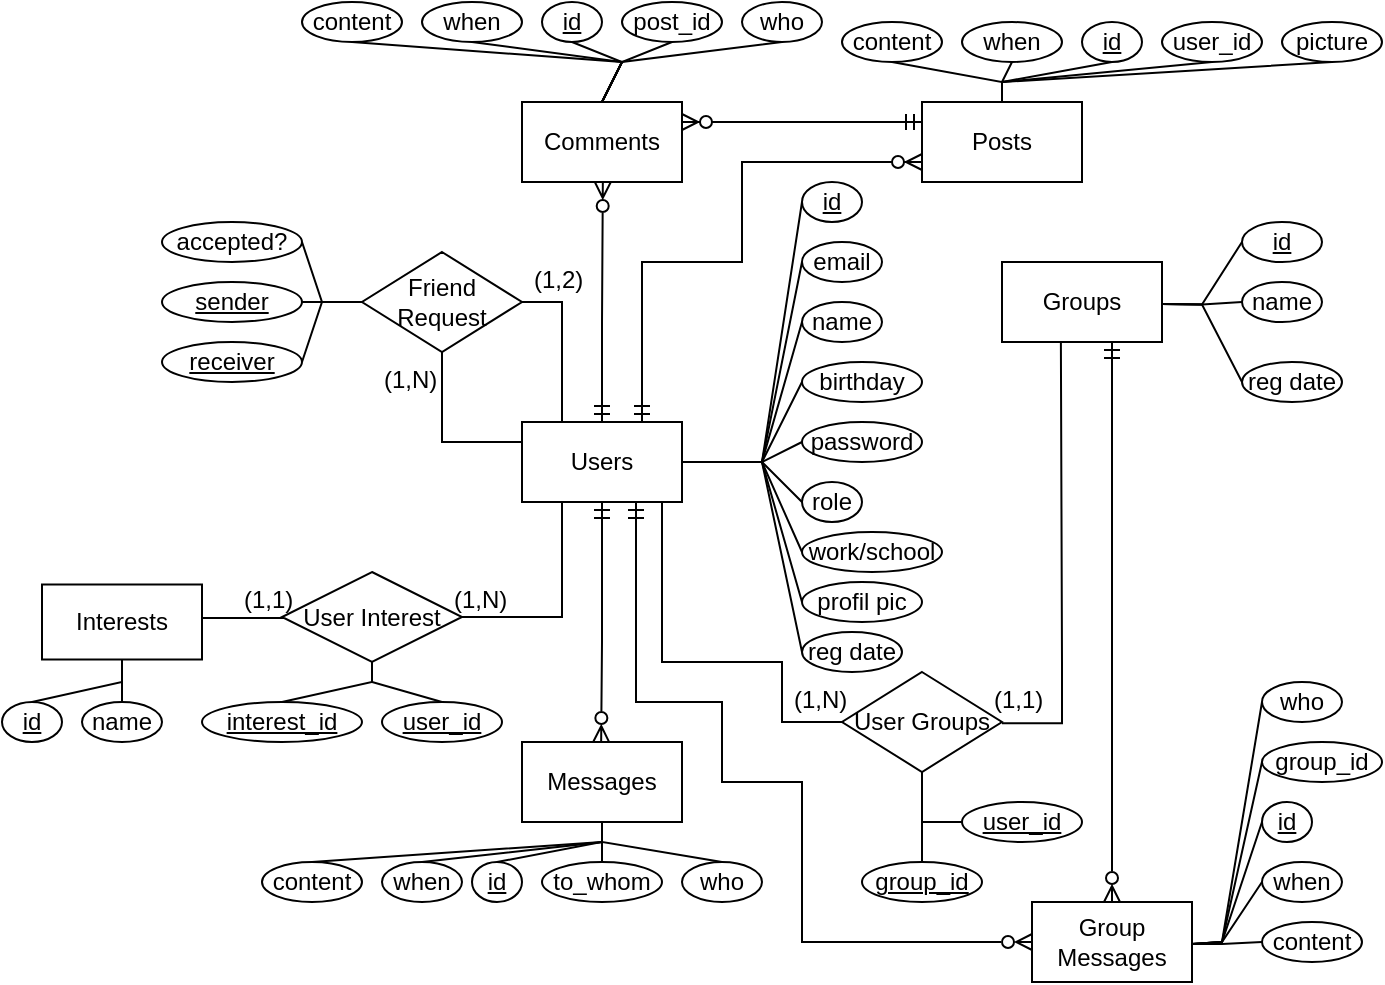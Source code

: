 <mxfile version="26.0.16">
  <diagram name="1 oldal" id="ozqdmFruul4j5zL6X9_F">
    <mxGraphModel dx="1395" dy="703" grid="1" gridSize="10" guides="1" tooltips="1" connect="1" arrows="1" fold="1" page="1" pageScale="1" pageWidth="827" pageHeight="1169" math="0" shadow="0">
      <root>
        <mxCell id="0" />
        <mxCell id="1" parent="0" />
        <mxCell id="5CBGArM91QVwlpxLiniN-25" value="" style="endArrow=ERzeroToMany;startArrow=ERmandOne;html=1;rounded=0;exitX=0;exitY=0.5;exitDx=0;exitDy=0;entryX=1;entryY=0.5;entryDx=0;entryDy=0;" parent="1" edge="1">
          <mxGeometry width="50" height="50" relative="1" as="geometry">
            <mxPoint x="480" y="90" as="sourcePoint" />
            <mxPoint x="360" y="90" as="targetPoint" />
            <Array as="points" />
          </mxGeometry>
        </mxCell>
        <mxCell id="t_jVDYr7bIxkMFcBrNz5-1" value="Users" style="whiteSpace=wrap;html=1;align=center;" vertex="1" parent="1">
          <mxGeometry x="280" y="240" width="80" height="40" as="geometry" />
        </mxCell>
        <mxCell id="t_jVDYr7bIxkMFcBrNz5-3" value="id" style="ellipse;whiteSpace=wrap;html=1;align=center;fontStyle=4;" vertex="1" parent="1">
          <mxGeometry x="420" y="120" width="30" height="20" as="geometry" />
        </mxCell>
        <mxCell id="t_jVDYr7bIxkMFcBrNz5-4" value="email" style="ellipse;whiteSpace=wrap;html=1;align=center;" vertex="1" parent="1">
          <mxGeometry x="420" y="150" width="40" height="20" as="geometry" />
        </mxCell>
        <mxCell id="t_jVDYr7bIxkMFcBrNz5-5" value="name" style="ellipse;whiteSpace=wrap;html=1;align=center;" vertex="1" parent="1">
          <mxGeometry x="420" y="180" width="40" height="20" as="geometry" />
        </mxCell>
        <mxCell id="t_jVDYr7bIxkMFcBrNz5-6" value="birthday" style="ellipse;whiteSpace=wrap;html=1;align=center;" vertex="1" parent="1">
          <mxGeometry x="420" y="210" width="60" height="20" as="geometry" />
        </mxCell>
        <mxCell id="t_jVDYr7bIxkMFcBrNz5-7" value="password" style="ellipse;whiteSpace=wrap;html=1;align=center;" vertex="1" parent="1">
          <mxGeometry x="420" y="240" width="60" height="20" as="geometry" />
        </mxCell>
        <mxCell id="t_jVDYr7bIxkMFcBrNz5-8" value="work/school" style="ellipse;whiteSpace=wrap;html=1;align=center;" vertex="1" parent="1">
          <mxGeometry x="420" y="295" width="70" height="20" as="geometry" />
        </mxCell>
        <mxCell id="t_jVDYr7bIxkMFcBrNz5-9" value="profil pic" style="ellipse;whiteSpace=wrap;html=1;align=center;" vertex="1" parent="1">
          <mxGeometry x="420" y="320" width="60" height="20" as="geometry" />
        </mxCell>
        <mxCell id="t_jVDYr7bIxkMFcBrNz5-10" value="reg date" style="ellipse;whiteSpace=wrap;html=1;align=center;" vertex="1" parent="1">
          <mxGeometry x="420" y="345" width="50" height="20" as="geometry" />
        </mxCell>
        <mxCell id="t_jVDYr7bIxkMFcBrNz5-11" value="" style="endArrow=none;html=1;rounded=0;entryX=0;entryY=0.5;entryDx=0;entryDy=0;exitX=1;exitY=0.5;exitDx=0;exitDy=0;" edge="1" parent="1" source="t_jVDYr7bIxkMFcBrNz5-1" target="t_jVDYr7bIxkMFcBrNz5-3">
          <mxGeometry relative="1" as="geometry">
            <mxPoint x="180" y="339.66" as="sourcePoint" />
            <mxPoint x="340" y="339.66" as="targetPoint" />
            <Array as="points">
              <mxPoint x="400" y="260" />
            </Array>
          </mxGeometry>
        </mxCell>
        <mxCell id="t_jVDYr7bIxkMFcBrNz5-12" value="" style="endArrow=none;html=1;rounded=0;entryX=0;entryY=0.5;entryDx=0;entryDy=0;exitX=1;exitY=0.5;exitDx=0;exitDy=0;" edge="1" parent="1" source="t_jVDYr7bIxkMFcBrNz5-1" target="t_jVDYr7bIxkMFcBrNz5-4">
          <mxGeometry relative="1" as="geometry">
            <mxPoint x="370" y="270" as="sourcePoint" />
            <mxPoint x="450" y="170" as="targetPoint" />
            <Array as="points">
              <mxPoint x="400" y="260" />
            </Array>
          </mxGeometry>
        </mxCell>
        <mxCell id="t_jVDYr7bIxkMFcBrNz5-13" value="" style="endArrow=none;html=1;rounded=0;entryX=0;entryY=0.5;entryDx=0;entryDy=0;exitX=1;exitY=0.5;exitDx=0;exitDy=0;" edge="1" parent="1" source="t_jVDYr7bIxkMFcBrNz5-1" target="t_jVDYr7bIxkMFcBrNz5-5">
          <mxGeometry relative="1" as="geometry">
            <mxPoint x="380" y="280" as="sourcePoint" />
            <mxPoint x="460" y="180" as="targetPoint" />
            <Array as="points">
              <mxPoint x="400" y="260" />
            </Array>
          </mxGeometry>
        </mxCell>
        <mxCell id="t_jVDYr7bIxkMFcBrNz5-14" value="" style="endArrow=none;html=1;rounded=0;entryX=0;entryY=0.5;entryDx=0;entryDy=0;" edge="1" parent="1" target="t_jVDYr7bIxkMFcBrNz5-6">
          <mxGeometry relative="1" as="geometry">
            <mxPoint x="360" y="260" as="sourcePoint" />
            <mxPoint x="470" y="190" as="targetPoint" />
            <Array as="points">
              <mxPoint x="400" y="260" />
            </Array>
          </mxGeometry>
        </mxCell>
        <mxCell id="t_jVDYr7bIxkMFcBrNz5-15" value="" style="endArrow=none;html=1;rounded=0;entryX=0;entryY=0.5;entryDx=0;entryDy=0;" edge="1" parent="1" target="t_jVDYr7bIxkMFcBrNz5-7">
          <mxGeometry relative="1" as="geometry">
            <mxPoint x="360" y="260" as="sourcePoint" />
            <mxPoint x="480" y="200" as="targetPoint" />
            <Array as="points">
              <mxPoint x="400" y="260" />
            </Array>
          </mxGeometry>
        </mxCell>
        <mxCell id="t_jVDYr7bIxkMFcBrNz5-16" value="" style="endArrow=none;html=1;rounded=0;entryX=0;entryY=0.5;entryDx=0;entryDy=0;exitX=1;exitY=0.5;exitDx=0;exitDy=0;" edge="1" parent="1" source="t_jVDYr7bIxkMFcBrNz5-1" target="t_jVDYr7bIxkMFcBrNz5-8">
          <mxGeometry relative="1" as="geometry">
            <mxPoint x="410" y="310" as="sourcePoint" />
            <mxPoint x="490" y="210" as="targetPoint" />
            <Array as="points">
              <mxPoint x="400" y="260" />
            </Array>
          </mxGeometry>
        </mxCell>
        <mxCell id="t_jVDYr7bIxkMFcBrNz5-17" value="" style="endArrow=none;html=1;rounded=0;entryX=0;entryY=0.5;entryDx=0;entryDy=0;exitX=1;exitY=0.5;exitDx=0;exitDy=0;" edge="1" parent="1" source="t_jVDYr7bIxkMFcBrNz5-1" target="t_jVDYr7bIxkMFcBrNz5-9">
          <mxGeometry relative="1" as="geometry">
            <mxPoint x="420" y="320" as="sourcePoint" />
            <mxPoint x="500" y="220" as="targetPoint" />
            <Array as="points">
              <mxPoint x="400" y="260" />
            </Array>
          </mxGeometry>
        </mxCell>
        <mxCell id="t_jVDYr7bIxkMFcBrNz5-18" value="" style="endArrow=none;html=1;rounded=0;entryX=0;entryY=0.5;entryDx=0;entryDy=0;" edge="1" parent="1" target="t_jVDYr7bIxkMFcBrNz5-10">
          <mxGeometry relative="1" as="geometry">
            <mxPoint x="360" y="260" as="sourcePoint" />
            <mxPoint x="510" y="230" as="targetPoint" />
            <Array as="points">
              <mxPoint x="400" y="260" />
            </Array>
          </mxGeometry>
        </mxCell>
        <mxCell id="t_jVDYr7bIxkMFcBrNz5-19" value="Friend Request" style="shape=rhombus;perimeter=rhombusPerimeter;whiteSpace=wrap;html=1;align=center;" vertex="1" parent="1">
          <mxGeometry x="200" y="155" width="80" height="50" as="geometry" />
        </mxCell>
        <mxCell id="t_jVDYr7bIxkMFcBrNz5-20" style="edgeStyle=orthogonalEdgeStyle;rounded=0;orthogonalLoop=1;jettySize=auto;html=1;entryX=1;entryY=0.5;entryDx=0;entryDy=0;endArrow=none;endFill=0;startArrow=none;startFill=0;exitX=0.25;exitY=0;exitDx=0;exitDy=0;" edge="1" parent="1" source="t_jVDYr7bIxkMFcBrNz5-1" target="t_jVDYr7bIxkMFcBrNz5-19">
          <mxGeometry relative="1" as="geometry">
            <Array as="points">
              <mxPoint x="300" y="180" />
            </Array>
            <mxPoint x="227.97" y="395" as="sourcePoint" />
            <mxPoint x="140.97" y="190" as="targetPoint" />
          </mxGeometry>
        </mxCell>
        <mxCell id="t_jVDYr7bIxkMFcBrNz5-21" value="accepted?" style="ellipse;whiteSpace=wrap;html=1;align=center;" vertex="1" parent="1">
          <mxGeometry x="100" y="140" width="70" height="20" as="geometry" />
        </mxCell>
        <mxCell id="t_jVDYr7bIxkMFcBrNz5-22" value="" style="endArrow=none;html=1;rounded=0;exitX=0;exitY=0.5;exitDx=0;exitDy=0;entryX=1;entryY=0.5;entryDx=0;entryDy=0;" edge="1" parent="1" source="t_jVDYr7bIxkMFcBrNz5-19" target="t_jVDYr7bIxkMFcBrNz5-21">
          <mxGeometry relative="1" as="geometry">
            <mxPoint x="240" y="150" as="sourcePoint" />
            <mxPoint x="300" y="50" as="targetPoint" />
            <Array as="points">
              <mxPoint x="180" y="180" />
            </Array>
          </mxGeometry>
        </mxCell>
        <mxCell id="t_jVDYr7bIxkMFcBrNz5-23" value="sender" style="ellipse;whiteSpace=wrap;html=1;align=center;fontStyle=4;" vertex="1" parent="1">
          <mxGeometry x="100" y="170" width="70" height="20" as="geometry" />
        </mxCell>
        <mxCell id="t_jVDYr7bIxkMFcBrNz5-24" value="" style="endArrow=none;html=1;rounded=0;exitX=0;exitY=0.5;exitDx=0;exitDy=0;entryX=1;entryY=0.5;entryDx=0;entryDy=0;" edge="1" parent="1" target="t_jVDYr7bIxkMFcBrNz5-23" source="t_jVDYr7bIxkMFcBrNz5-19">
          <mxGeometry relative="1" as="geometry">
            <mxPoint x="200" y="210" as="sourcePoint" />
            <mxPoint x="300" y="80" as="targetPoint" />
            <Array as="points" />
          </mxGeometry>
        </mxCell>
        <mxCell id="t_jVDYr7bIxkMFcBrNz5-25" value="receiver" style="ellipse;whiteSpace=wrap;html=1;align=center;fontStyle=4;" vertex="1" parent="1">
          <mxGeometry x="100" y="200" width="70" height="20" as="geometry" />
        </mxCell>
        <mxCell id="t_jVDYr7bIxkMFcBrNz5-26" value="" style="endArrow=none;html=1;rounded=0;exitX=0;exitY=0.5;exitDx=0;exitDy=0;entryX=1;entryY=0.5;entryDx=0;entryDy=0;" edge="1" parent="1" target="t_jVDYr7bIxkMFcBrNz5-25" source="t_jVDYr7bIxkMFcBrNz5-19">
          <mxGeometry relative="1" as="geometry">
            <mxPoint x="200" y="240" as="sourcePoint" />
            <mxPoint x="300" y="110" as="targetPoint" />
            <Array as="points">
              <mxPoint x="190" y="180" />
              <mxPoint x="180" y="180" />
            </Array>
          </mxGeometry>
        </mxCell>
        <mxCell id="t_jVDYr7bIxkMFcBrNz5-28" style="edgeStyle=orthogonalEdgeStyle;rounded=0;orthogonalLoop=1;jettySize=auto;html=1;endArrow=none;endFill=0;startArrow=none;startFill=0;exitX=0.5;exitY=1;exitDx=0;exitDy=0;" edge="1" parent="1" source="t_jVDYr7bIxkMFcBrNz5-19">
          <mxGeometry relative="1" as="geometry">
            <Array as="points">
              <mxPoint x="240" y="250" />
              <mxPoint x="280" y="250" />
            </Array>
            <mxPoint x="200" y="240" as="sourcePoint" />
            <mxPoint x="280" y="250" as="targetPoint" />
          </mxGeometry>
        </mxCell>
        <mxCell id="t_jVDYr7bIxkMFcBrNz5-30" value="(1,2)" style="text;strokeColor=none;fillColor=none;spacingLeft=4;spacingRight=4;overflow=hidden;rotatable=0;points=[[0,0.5],[1,0.5]];portConstraint=eastwest;fontSize=12;whiteSpace=wrap;html=1;" vertex="1" parent="1">
          <mxGeometry x="280" y="155" width="40" height="30" as="geometry" />
        </mxCell>
        <mxCell id="t_jVDYr7bIxkMFcBrNz5-31" value="(1,N)" style="text;strokeColor=none;fillColor=none;spacingLeft=4;spacingRight=4;overflow=hidden;rotatable=0;points=[[0,0.5],[1,0.5]];portConstraint=eastwest;fontSize=12;whiteSpace=wrap;html=1;" vertex="1" parent="1">
          <mxGeometry x="205" y="205" width="70" height="30" as="geometry" />
        </mxCell>
        <mxCell id="t_jVDYr7bIxkMFcBrNz5-33" value="Messages" style="whiteSpace=wrap;html=1;align=center;" vertex="1" parent="1">
          <mxGeometry x="280" y="400" width="80" height="40" as="geometry" />
        </mxCell>
        <mxCell id="t_jVDYr7bIxkMFcBrNz5-34" value="who" style="ellipse;whiteSpace=wrap;html=1;align=center;" vertex="1" parent="1">
          <mxGeometry x="360" y="460" width="40" height="20" as="geometry" />
        </mxCell>
        <mxCell id="t_jVDYr7bIxkMFcBrNz5-38" value="id" style="ellipse;whiteSpace=wrap;html=1;align=center;fontStyle=4;" vertex="1" parent="1">
          <mxGeometry x="255" y="460" width="25" height="20" as="geometry" />
        </mxCell>
        <mxCell id="t_jVDYr7bIxkMFcBrNz5-40" value="when" style="ellipse;whiteSpace=wrap;html=1;align=center;" vertex="1" parent="1">
          <mxGeometry x="210" y="460" width="40" height="20" as="geometry" />
        </mxCell>
        <mxCell id="t_jVDYr7bIxkMFcBrNz5-41" value="" style="endArrow=none;html=1;rounded=0;entryX=0.5;entryY=0;entryDx=0;entryDy=0;exitX=0.5;exitY=1;exitDx=0;exitDy=0;" edge="1" parent="1" target="t_jVDYr7bIxkMFcBrNz5-40" source="t_jVDYr7bIxkMFcBrNz5-33">
          <mxGeometry relative="1" as="geometry">
            <mxPoint x="360" y="450" as="sourcePoint" />
            <mxPoint x="410" y="480" as="targetPoint" />
            <Array as="points">
              <mxPoint x="320" y="450" />
            </Array>
          </mxGeometry>
        </mxCell>
        <mxCell id="t_jVDYr7bIxkMFcBrNz5-42" value="content" style="ellipse;whiteSpace=wrap;html=1;align=center;" vertex="1" parent="1">
          <mxGeometry x="150" y="460" width="50" height="20" as="geometry" />
        </mxCell>
        <mxCell id="t_jVDYr7bIxkMFcBrNz5-45" style="edgeStyle=orthogonalEdgeStyle;rounded=0;orthogonalLoop=1;jettySize=auto;html=1;exitX=0.5;exitY=1;exitDx=0;exitDy=0;entryX=0.5;entryY=0;entryDx=0;entryDy=0;endArrow=ERzeroToMany;endFill=0;startArrow=ERmandOne;startFill=0;" edge="1" parent="1" source="t_jVDYr7bIxkMFcBrNz5-1">
          <mxGeometry relative="1" as="geometry">
            <mxPoint x="319.58" y="310" as="sourcePoint" />
            <mxPoint x="319.58" y="400" as="targetPoint" />
            <Array as="points">
              <mxPoint x="320" y="350" />
            </Array>
          </mxGeometry>
        </mxCell>
        <mxCell id="t_jVDYr7bIxkMFcBrNz5-46" value="Interests" style="whiteSpace=wrap;html=1;align=center;" vertex="1" parent="1">
          <mxGeometry x="40" y="321.25" width="80" height="37.5" as="geometry" />
        </mxCell>
        <mxCell id="t_jVDYr7bIxkMFcBrNz5-47" value="User Interest" style="shape=rhombus;perimeter=rhombusPerimeter;whiteSpace=wrap;html=1;align=center;" vertex="1" parent="1">
          <mxGeometry x="160" y="315" width="90" height="45" as="geometry" />
        </mxCell>
        <mxCell id="t_jVDYr7bIxkMFcBrNz5-48" style="edgeStyle=orthogonalEdgeStyle;rounded=0;orthogonalLoop=1;jettySize=auto;html=1;entryX=0.25;entryY=1;entryDx=0;entryDy=0;endArrow=none;endFill=0;startArrow=none;startFill=0;exitX=1;exitY=0.5;exitDx=0;exitDy=0;" edge="1" parent="1" source="t_jVDYr7bIxkMFcBrNz5-47" target="t_jVDYr7bIxkMFcBrNz5-1">
          <mxGeometry relative="1" as="geometry">
            <Array as="points">
              <mxPoint x="300" y="338" />
            </Array>
            <mxPoint x="280" y="375" as="sourcePoint" />
            <mxPoint x="260" y="315" as="targetPoint" />
          </mxGeometry>
        </mxCell>
        <mxCell id="t_jVDYr7bIxkMFcBrNz5-49" value="(1,N)" style="text;strokeColor=none;fillColor=none;spacingLeft=4;spacingRight=4;overflow=hidden;rotatable=0;points=[[0,0.5],[1,0.5]];portConstraint=eastwest;fontSize=12;whiteSpace=wrap;html=1;" vertex="1" parent="1">
          <mxGeometry x="240" y="315" width="70" height="30" as="geometry" />
        </mxCell>
        <mxCell id="t_jVDYr7bIxkMFcBrNz5-52" style="edgeStyle=orthogonalEdgeStyle;rounded=0;orthogonalLoop=1;jettySize=auto;html=1;endArrow=none;endFill=0;startArrow=none;startFill=0;" edge="1" parent="1" source="t_jVDYr7bIxkMFcBrNz5-46" target="t_jVDYr7bIxkMFcBrNz5-47">
          <mxGeometry relative="1" as="geometry">
            <Array as="points">
              <mxPoint x="130" y="338" />
              <mxPoint x="130" y="338" />
            </Array>
            <mxPoint x="170" y="242.5" as="sourcePoint" />
            <mxPoint x="210" y="287.5" as="targetPoint" />
          </mxGeometry>
        </mxCell>
        <mxCell id="t_jVDYr7bIxkMFcBrNz5-53" value="(1,1)" style="text;strokeColor=none;fillColor=none;spacingLeft=4;spacingRight=4;overflow=hidden;rotatable=0;points=[[0,0.5],[1,0.5]];portConstraint=eastwest;fontSize=12;whiteSpace=wrap;html=1;" vertex="1" parent="1">
          <mxGeometry x="135" y="315" width="70" height="30" as="geometry" />
        </mxCell>
        <mxCell id="t_jVDYr7bIxkMFcBrNz5-54" value="id" style="ellipse;whiteSpace=wrap;html=1;align=center;fontStyle=4;" vertex="1" parent="1">
          <mxGeometry x="20" y="380" width="30" height="20" as="geometry" />
        </mxCell>
        <mxCell id="t_jVDYr7bIxkMFcBrNz5-55" value="" style="endArrow=none;html=1;rounded=0;exitX=0.5;exitY=1;exitDx=0;exitDy=0;entryX=0.5;entryY=0;entryDx=0;entryDy=0;" edge="1" parent="1" source="t_jVDYr7bIxkMFcBrNz5-46" target="t_jVDYr7bIxkMFcBrNz5-54">
          <mxGeometry relative="1" as="geometry">
            <mxPoint x="150" y="390" as="sourcePoint" />
            <mxPoint x="120" y="420" as="targetPoint" />
            <Array as="points">
              <mxPoint x="80" y="370" />
            </Array>
          </mxGeometry>
        </mxCell>
        <mxCell id="t_jVDYr7bIxkMFcBrNz5-56" value="interest_id" style="ellipse;whiteSpace=wrap;html=1;align=center;fontStyle=4;" vertex="1" parent="1">
          <mxGeometry x="120" y="380" width="80" height="20" as="geometry" />
        </mxCell>
        <mxCell id="t_jVDYr7bIxkMFcBrNz5-57" value="" style="endArrow=none;html=1;rounded=0;exitX=0.5;exitY=1;exitDx=0;exitDy=0;entryX=0.5;entryY=0;entryDx=0;entryDy=0;" edge="1" parent="1" source="t_jVDYr7bIxkMFcBrNz5-47" target="t_jVDYr7bIxkMFcBrNz5-56">
          <mxGeometry relative="1" as="geometry">
            <mxPoint x="90" y="369" as="sourcePoint" />
            <mxPoint x="90" y="390" as="targetPoint" />
            <Array as="points">
              <mxPoint x="205" y="370" />
            </Array>
          </mxGeometry>
        </mxCell>
        <mxCell id="t_jVDYr7bIxkMFcBrNz5-58" value="name" style="ellipse;whiteSpace=wrap;html=1;align=center;" vertex="1" parent="1">
          <mxGeometry x="60" y="380" width="40" height="20" as="geometry" />
        </mxCell>
        <mxCell id="t_jVDYr7bIxkMFcBrNz5-59" value="" style="endArrow=none;html=1;rounded=0;exitX=0.5;exitY=1;exitDx=0;exitDy=0;entryX=0.5;entryY=0;entryDx=0;entryDy=0;" edge="1" parent="1" target="t_jVDYr7bIxkMFcBrNz5-58">
          <mxGeometry relative="1" as="geometry">
            <mxPoint x="80" y="358.75" as="sourcePoint" />
            <mxPoint x="30" y="379.75" as="targetPoint" />
            <Array as="points">
              <mxPoint x="80" y="369.75" />
            </Array>
          </mxGeometry>
        </mxCell>
        <mxCell id="t_jVDYr7bIxkMFcBrNz5-60" value="user_id" style="ellipse;whiteSpace=wrap;html=1;align=center;fontStyle=4;" vertex="1" parent="1">
          <mxGeometry x="210" y="380" width="60" height="20" as="geometry" />
        </mxCell>
        <mxCell id="t_jVDYr7bIxkMFcBrNz5-61" value="" style="endArrow=none;html=1;rounded=0;exitX=0.5;exitY=1;exitDx=0;exitDy=0;entryX=0.5;entryY=0;entryDx=0;entryDy=0;" edge="1" parent="1" source="t_jVDYr7bIxkMFcBrNz5-47" target="t_jVDYr7bIxkMFcBrNz5-60">
          <mxGeometry relative="1" as="geometry">
            <mxPoint x="215" y="370" as="sourcePoint" />
            <mxPoint x="170" y="390" as="targetPoint" />
            <Array as="points">
              <mxPoint x="205" y="370" />
            </Array>
          </mxGeometry>
        </mxCell>
        <mxCell id="t_jVDYr7bIxkMFcBrNz5-36" value="to_whom" style="ellipse;whiteSpace=wrap;html=1;align=center;" vertex="1" parent="1">
          <mxGeometry x="290" y="460" width="60" height="20" as="geometry" />
        </mxCell>
        <mxCell id="t_jVDYr7bIxkMFcBrNz5-64" value="" style="endArrow=none;html=1;rounded=0;entryX=0.5;entryY=0;entryDx=0;entryDy=0;exitX=0.5;exitY=1;exitDx=0;exitDy=0;" edge="1" parent="1" target="t_jVDYr7bIxkMFcBrNz5-42">
          <mxGeometry relative="1" as="geometry">
            <mxPoint x="320" y="440" as="sourcePoint" />
            <mxPoint x="230" y="470" as="targetPoint" />
            <Array as="points">
              <mxPoint x="320" y="450" />
            </Array>
          </mxGeometry>
        </mxCell>
        <mxCell id="t_jVDYr7bIxkMFcBrNz5-65" value="" style="endArrow=none;html=1;rounded=0;entryX=0.5;entryY=0;entryDx=0;entryDy=0;exitX=0.5;exitY=1;exitDx=0;exitDy=0;" edge="1" parent="1" target="t_jVDYr7bIxkMFcBrNz5-38">
          <mxGeometry relative="1" as="geometry">
            <mxPoint x="320" y="440" as="sourcePoint" />
            <mxPoint x="230" y="470" as="targetPoint" />
            <Array as="points">
              <mxPoint x="320" y="450" />
            </Array>
          </mxGeometry>
        </mxCell>
        <mxCell id="t_jVDYr7bIxkMFcBrNz5-66" value="" style="endArrow=none;html=1;rounded=0;entryX=0.5;entryY=0;entryDx=0;entryDy=0;exitX=0.5;exitY=1;exitDx=0;exitDy=0;" edge="1" parent="1" target="t_jVDYr7bIxkMFcBrNz5-36">
          <mxGeometry relative="1" as="geometry">
            <mxPoint x="320" y="440" as="sourcePoint" />
            <mxPoint x="230" y="470" as="targetPoint" />
            <Array as="points">
              <mxPoint x="320" y="450" />
            </Array>
          </mxGeometry>
        </mxCell>
        <mxCell id="t_jVDYr7bIxkMFcBrNz5-67" value="" style="endArrow=none;html=1;rounded=0;entryX=0.5;entryY=0;entryDx=0;entryDy=0;exitX=0.5;exitY=1;exitDx=0;exitDy=0;" edge="1" parent="1" target="t_jVDYr7bIxkMFcBrNz5-34">
          <mxGeometry relative="1" as="geometry">
            <mxPoint x="320" y="440" as="sourcePoint" />
            <mxPoint x="230" y="470" as="targetPoint" />
            <Array as="points">
              <mxPoint x="320" y="450" />
            </Array>
          </mxGeometry>
        </mxCell>
        <mxCell id="t_jVDYr7bIxkMFcBrNz5-68" value="Comments" style="whiteSpace=wrap;html=1;align=center;" vertex="1" parent="1">
          <mxGeometry x="280" y="80" width="80" height="40" as="geometry" />
        </mxCell>
        <mxCell id="t_jVDYr7bIxkMFcBrNz5-69" style="edgeStyle=orthogonalEdgeStyle;rounded=0;orthogonalLoop=1;jettySize=auto;html=1;exitX=0.5;exitY=1;exitDx=0;exitDy=0;entryX=0.5;entryY=0;entryDx=0;entryDy=0;endArrow=ERzeroToMany;endFill=0;startArrow=ERmandOne;startFill=0;" edge="1" parent="1">
          <mxGeometry relative="1" as="geometry">
            <mxPoint x="320" y="240" as="sourcePoint" />
            <mxPoint x="320.42" y="120" as="targetPoint" />
            <Array as="points">
              <mxPoint x="320.42" y="190" />
            </Array>
          </mxGeometry>
        </mxCell>
        <mxCell id="t_jVDYr7bIxkMFcBrNz5-72" value="who" style="ellipse;whiteSpace=wrap;html=1;align=center;" vertex="1" parent="1">
          <mxGeometry x="390" y="30" width="40" height="20" as="geometry" />
        </mxCell>
        <mxCell id="t_jVDYr7bIxkMFcBrNz5-73" value="id" style="ellipse;whiteSpace=wrap;html=1;align=center;fontStyle=4;" vertex="1" parent="1">
          <mxGeometry x="290" y="30" width="30" height="20" as="geometry" />
        </mxCell>
        <mxCell id="t_jVDYr7bIxkMFcBrNz5-74" value="when" style="ellipse;whiteSpace=wrap;html=1;align=center;" vertex="1" parent="1">
          <mxGeometry x="230" y="30" width="50" height="20" as="geometry" />
        </mxCell>
        <mxCell id="t_jVDYr7bIxkMFcBrNz5-75" value="content" style="ellipse;whiteSpace=wrap;html=1;align=center;" vertex="1" parent="1">
          <mxGeometry x="170" y="30" width="50" height="20" as="geometry" />
        </mxCell>
        <mxCell id="t_jVDYr7bIxkMFcBrNz5-76" value="post_id" style="ellipse;whiteSpace=wrap;html=1;align=center;" vertex="1" parent="1">
          <mxGeometry x="330" y="30" width="50" height="20" as="geometry" />
        </mxCell>
        <mxCell id="t_jVDYr7bIxkMFcBrNz5-77" value="" style="endArrow=none;html=1;rounded=0;entryX=0.5;entryY=1;entryDx=0;entryDy=0;exitX=0.5;exitY=0;exitDx=0;exitDy=0;" edge="1" parent="1" source="t_jVDYr7bIxkMFcBrNz5-68" target="t_jVDYr7bIxkMFcBrNz5-74">
          <mxGeometry relative="1" as="geometry">
            <mxPoint x="330" y="50" as="sourcePoint" />
            <mxPoint x="240" y="80" as="targetPoint" />
            <Array as="points">
              <mxPoint x="330" y="60" />
            </Array>
          </mxGeometry>
        </mxCell>
        <mxCell id="t_jVDYr7bIxkMFcBrNz5-78" value="" style="endArrow=none;html=1;rounded=0;entryX=0.5;entryY=1;entryDx=0;entryDy=0;exitX=0.5;exitY=0;exitDx=0;exitDy=0;" edge="1" parent="1" source="t_jVDYr7bIxkMFcBrNz5-68" target="t_jVDYr7bIxkMFcBrNz5-75">
          <mxGeometry relative="1" as="geometry">
            <mxPoint x="330" y="50" as="sourcePoint" />
            <mxPoint x="170" y="80" as="targetPoint" />
            <Array as="points">
              <mxPoint x="330" y="60" />
            </Array>
          </mxGeometry>
        </mxCell>
        <mxCell id="t_jVDYr7bIxkMFcBrNz5-79" value="" style="endArrow=none;html=1;rounded=0;entryX=0.5;entryY=1;entryDx=0;entryDy=0;exitX=0.5;exitY=0;exitDx=0;exitDy=0;" edge="1" parent="1" source="t_jVDYr7bIxkMFcBrNz5-68" target="t_jVDYr7bIxkMFcBrNz5-73">
          <mxGeometry relative="1" as="geometry">
            <mxPoint x="330" y="50" as="sourcePoint" />
            <mxPoint x="310" y="80" as="targetPoint" />
            <Array as="points">
              <mxPoint x="330" y="60" />
            </Array>
          </mxGeometry>
        </mxCell>
        <mxCell id="t_jVDYr7bIxkMFcBrNz5-80" value="" style="endArrow=none;html=1;rounded=0;entryX=0.5;entryY=1;entryDx=0;entryDy=0;exitX=0.5;exitY=0;exitDx=0;exitDy=0;" edge="1" parent="1" source="t_jVDYr7bIxkMFcBrNz5-68" target="t_jVDYr7bIxkMFcBrNz5-76">
          <mxGeometry relative="1" as="geometry">
            <mxPoint x="340" y="80" as="sourcePoint" />
            <mxPoint x="380" y="80" as="targetPoint" />
            <Array as="points">
              <mxPoint x="330" y="60" />
            </Array>
          </mxGeometry>
        </mxCell>
        <mxCell id="t_jVDYr7bIxkMFcBrNz5-81" value="" style="endArrow=none;html=1;rounded=0;entryX=0.5;entryY=1;entryDx=0;entryDy=0;exitX=0.5;exitY=0;exitDx=0;exitDy=0;" edge="1" parent="1" source="t_jVDYr7bIxkMFcBrNz5-68" target="t_jVDYr7bIxkMFcBrNz5-72">
          <mxGeometry relative="1" as="geometry">
            <mxPoint x="330" y="50" as="sourcePoint" />
            <mxPoint x="450" y="80" as="targetPoint" />
            <Array as="points">
              <mxPoint x="330" y="60" />
            </Array>
          </mxGeometry>
        </mxCell>
        <mxCell id="t_jVDYr7bIxkMFcBrNz5-88" value="picture" style="ellipse;whiteSpace=wrap;html=1;align=center;" vertex="1" parent="1">
          <mxGeometry x="660" y="40" width="50" height="20" as="geometry" />
        </mxCell>
        <mxCell id="t_jVDYr7bIxkMFcBrNz5-89" value="id" style="ellipse;whiteSpace=wrap;html=1;align=center;fontStyle=4;" vertex="1" parent="1">
          <mxGeometry x="560" y="40" width="30" height="20" as="geometry" />
        </mxCell>
        <mxCell id="t_jVDYr7bIxkMFcBrNz5-90" value="when" style="ellipse;whiteSpace=wrap;html=1;align=center;" vertex="1" parent="1">
          <mxGeometry x="500" y="40" width="50" height="20" as="geometry" />
        </mxCell>
        <mxCell id="t_jVDYr7bIxkMFcBrNz5-91" value="content" style="ellipse;whiteSpace=wrap;html=1;align=center;" vertex="1" parent="1">
          <mxGeometry x="440" y="40" width="50" height="20" as="geometry" />
        </mxCell>
        <mxCell id="t_jVDYr7bIxkMFcBrNz5-92" value="user_id" style="ellipse;whiteSpace=wrap;html=1;align=center;" vertex="1" parent="1">
          <mxGeometry x="600" y="40" width="50" height="20" as="geometry" />
        </mxCell>
        <mxCell id="t_jVDYr7bIxkMFcBrNz5-93" value="" style="endArrow=none;html=1;rounded=0;entryX=0.5;entryY=1;entryDx=0;entryDy=0;exitX=0.5;exitY=0;exitDx=0;exitDy=0;" edge="1" parent="1" target="t_jVDYr7bIxkMFcBrNz5-90" source="t_jVDYr7bIxkMFcBrNz5-82">
          <mxGeometry relative="1" as="geometry">
            <mxPoint x="610" y="80" as="sourcePoint" />
            <mxPoint x="510" y="80" as="targetPoint" />
            <Array as="points">
              <mxPoint x="520" y="70" />
            </Array>
          </mxGeometry>
        </mxCell>
        <mxCell id="t_jVDYr7bIxkMFcBrNz5-94" value="" style="endArrow=none;html=1;rounded=0;entryX=0.5;entryY=1;entryDx=0;entryDy=0;exitX=0.5;exitY=0;exitDx=0;exitDy=0;" edge="1" parent="1" target="t_jVDYr7bIxkMFcBrNz5-91" source="t_jVDYr7bIxkMFcBrNz5-82">
          <mxGeometry relative="1" as="geometry">
            <mxPoint x="610" y="80" as="sourcePoint" />
            <mxPoint x="440" y="80" as="targetPoint" />
            <Array as="points">
              <mxPoint x="520" y="70" />
            </Array>
          </mxGeometry>
        </mxCell>
        <mxCell id="t_jVDYr7bIxkMFcBrNz5-95" value="" style="endArrow=none;html=1;rounded=0;entryX=0.5;entryY=1;entryDx=0;entryDy=0;exitX=0.5;exitY=0;exitDx=0;exitDy=0;" edge="1" parent="1" target="t_jVDYr7bIxkMFcBrNz5-89" source="t_jVDYr7bIxkMFcBrNz5-82">
          <mxGeometry relative="1" as="geometry">
            <mxPoint x="610" y="80" as="sourcePoint" />
            <mxPoint x="580" y="80" as="targetPoint" />
            <Array as="points">
              <mxPoint x="520" y="70" />
            </Array>
          </mxGeometry>
        </mxCell>
        <mxCell id="t_jVDYr7bIxkMFcBrNz5-96" value="" style="endArrow=none;html=1;rounded=0;entryX=0.5;entryY=1;entryDx=0;entryDy=0;exitX=0.5;exitY=0;exitDx=0;exitDy=0;" edge="1" parent="1" target="t_jVDYr7bIxkMFcBrNz5-92" source="t_jVDYr7bIxkMFcBrNz5-82">
          <mxGeometry relative="1" as="geometry">
            <mxPoint x="610" y="80" as="sourcePoint" />
            <mxPoint x="650" y="80" as="targetPoint" />
            <Array as="points">
              <mxPoint x="520" y="70" />
            </Array>
          </mxGeometry>
        </mxCell>
        <mxCell id="t_jVDYr7bIxkMFcBrNz5-97" value="" style="endArrow=none;html=1;rounded=0;entryX=0.5;entryY=1;entryDx=0;entryDy=0;exitX=0.5;exitY=0;exitDx=0;exitDy=0;" edge="1" parent="1" target="t_jVDYr7bIxkMFcBrNz5-88" source="t_jVDYr7bIxkMFcBrNz5-82">
          <mxGeometry relative="1" as="geometry">
            <mxPoint x="610" y="80" as="sourcePoint" />
            <mxPoint x="720" y="80" as="targetPoint" />
            <Array as="points">
              <mxPoint x="520" y="70" />
            </Array>
          </mxGeometry>
        </mxCell>
        <mxCell id="t_jVDYr7bIxkMFcBrNz5-98" value="" style="endArrow=ERzeroToMany;startArrow=ERmandOne;html=1;rounded=0;exitX=0;exitY=0.5;exitDx=0;exitDy=0;entryX=1;entryY=0.5;entryDx=0;entryDy=0;" edge="1" parent="1" target="t_jVDYr7bIxkMFcBrNz5-82">
          <mxGeometry width="50" height="50" relative="1" as="geometry">
            <mxPoint x="520.0" y="100" as="sourcePoint" />
            <mxPoint x="380" y="100" as="targetPoint" />
            <Array as="points" />
          </mxGeometry>
        </mxCell>
        <mxCell id="t_jVDYr7bIxkMFcBrNz5-82" value="Posts" style="whiteSpace=wrap;html=1;align=center;" vertex="1" parent="1">
          <mxGeometry x="480" y="80" width="80" height="40" as="geometry" />
        </mxCell>
        <mxCell id="t_jVDYr7bIxkMFcBrNz5-99" value="" style="endArrow=ERzeroToMany;startArrow=ERmandOne;html=1;rounded=0;exitX=0.75;exitY=0;exitDx=0;exitDy=0;entryX=0;entryY=0.75;entryDx=0;entryDy=0;" edge="1" parent="1" source="t_jVDYr7bIxkMFcBrNz5-1" target="t_jVDYr7bIxkMFcBrNz5-82">
          <mxGeometry width="50" height="50" relative="1" as="geometry">
            <mxPoint x="490" y="110" as="sourcePoint" />
            <mxPoint x="390" y="110" as="targetPoint" />
            <Array as="points">
              <mxPoint x="340" y="160" />
              <mxPoint x="390" y="160" />
              <mxPoint x="390" y="110" />
            </Array>
          </mxGeometry>
        </mxCell>
        <mxCell id="t_jVDYr7bIxkMFcBrNz5-100" value="Groups" style="whiteSpace=wrap;html=1;align=center;" vertex="1" parent="1">
          <mxGeometry x="520" y="160" width="80" height="40" as="geometry" />
        </mxCell>
        <mxCell id="t_jVDYr7bIxkMFcBrNz5-102" value="Group Messages" style="whiteSpace=wrap;html=1;align=center;" vertex="1" parent="1">
          <mxGeometry x="535" y="480" width="80" height="40" as="geometry" />
        </mxCell>
        <mxCell id="t_jVDYr7bIxkMFcBrNz5-103" value="User Groups" style="shape=rhombus;perimeter=rhombusPerimeter;whiteSpace=wrap;html=1;align=center;" vertex="1" parent="1">
          <mxGeometry x="440" y="365" width="80" height="50" as="geometry" />
        </mxCell>
        <mxCell id="t_jVDYr7bIxkMFcBrNz5-105" style="edgeStyle=orthogonalEdgeStyle;rounded=0;orthogonalLoop=1;jettySize=auto;html=1;endArrow=none;endFill=0;startArrow=none;startFill=0;exitX=0;exitY=0.5;exitDx=0;exitDy=0;" edge="1" parent="1" source="t_jVDYr7bIxkMFcBrNz5-103">
          <mxGeometry relative="1" as="geometry">
            <Array as="points">
              <mxPoint x="410" y="390" />
              <mxPoint x="410" y="360" />
              <mxPoint x="350" y="360" />
            </Array>
            <mxPoint x="340" y="377.75" as="sourcePoint" />
            <mxPoint x="350" y="280" as="targetPoint" />
          </mxGeometry>
        </mxCell>
        <mxCell id="t_jVDYr7bIxkMFcBrNz5-106" style="edgeStyle=orthogonalEdgeStyle;rounded=0;orthogonalLoop=1;jettySize=auto;html=1;endArrow=none;endFill=0;startArrow=none;startFill=0;exitX=1;exitY=0.5;exitDx=0;exitDy=0;entryX=0.368;entryY=0.984;entryDx=0;entryDy=0;entryPerimeter=0;" edge="1" parent="1">
          <mxGeometry relative="1" as="geometry">
            <Array as="points">
              <mxPoint x="550" y="391" />
              <mxPoint x="550" y="360" />
            </Array>
            <mxPoint x="520.0" y="390.64" as="sourcePoint" />
            <mxPoint x="549.44" y="200.0" as="targetPoint" />
          </mxGeometry>
        </mxCell>
        <mxCell id="t_jVDYr7bIxkMFcBrNz5-107" style="edgeStyle=orthogonalEdgeStyle;rounded=0;orthogonalLoop=1;jettySize=auto;html=1;endArrow=ERzeroToMany;endFill=0;startArrow=ERmandOne;startFill=0;entryX=0;entryY=0.5;entryDx=0;entryDy=0;" edge="1" parent="1" source="t_jVDYr7bIxkMFcBrNz5-1" target="t_jVDYr7bIxkMFcBrNz5-102">
          <mxGeometry relative="1" as="geometry">
            <mxPoint x="337" y="290" as="sourcePoint" />
            <mxPoint x="560" y="550" as="targetPoint" />
            <Array as="points">
              <mxPoint x="337" y="380" />
              <mxPoint x="380" y="380" />
              <mxPoint x="380" y="420" />
              <mxPoint x="420" y="420" />
              <mxPoint x="420" y="500" />
            </Array>
          </mxGeometry>
        </mxCell>
        <mxCell id="t_jVDYr7bIxkMFcBrNz5-109" style="edgeStyle=orthogonalEdgeStyle;rounded=0;orthogonalLoop=1;jettySize=auto;html=1;endArrow=ERzeroToMany;endFill=0;startArrow=ERmandOne;startFill=0;" edge="1" parent="1" source="t_jVDYr7bIxkMFcBrNz5-100">
          <mxGeometry relative="1" as="geometry">
            <mxPoint x="574.66" y="238.75" as="sourcePoint" />
            <mxPoint x="575" y="480" as="targetPoint" />
            <Array as="points">
              <mxPoint x="575" y="280" />
              <mxPoint x="575" y="280" />
            </Array>
          </mxGeometry>
        </mxCell>
        <mxCell id="t_jVDYr7bIxkMFcBrNz5-111" value="(1,N)" style="text;strokeColor=none;fillColor=none;spacingLeft=4;spacingRight=4;overflow=hidden;rotatable=0;points=[[0,0.5],[1,0.5]];portConstraint=eastwest;fontSize=12;whiteSpace=wrap;html=1;" vertex="1" parent="1">
          <mxGeometry x="410" y="365" width="70" height="30" as="geometry" />
        </mxCell>
        <mxCell id="t_jVDYr7bIxkMFcBrNz5-112" value="(1,1)" style="text;strokeColor=none;fillColor=none;spacingLeft=4;spacingRight=4;overflow=hidden;rotatable=0;points=[[0,0.5],[1,0.5]];portConstraint=eastwest;fontSize=12;whiteSpace=wrap;html=1;" vertex="1" parent="1">
          <mxGeometry x="510" y="365" width="70" height="30" as="geometry" />
        </mxCell>
        <mxCell id="t_jVDYr7bIxkMFcBrNz5-115" value="group_id" style="ellipse;whiteSpace=wrap;html=1;align=center;fontStyle=4;" vertex="1" parent="1">
          <mxGeometry x="450" y="460" width="60" height="20" as="geometry" />
        </mxCell>
        <mxCell id="t_jVDYr7bIxkMFcBrNz5-116" value="user_id" style="ellipse;whiteSpace=wrap;html=1;align=center;fontStyle=4;" vertex="1" parent="1">
          <mxGeometry x="500" y="430" width="60" height="20" as="geometry" />
        </mxCell>
        <mxCell id="t_jVDYr7bIxkMFcBrNz5-117" value="" style="endArrow=none;html=1;rounded=0;exitX=0.5;exitY=1;exitDx=0;exitDy=0;entryX=0.5;entryY=0;entryDx=0;entryDy=0;" edge="1" parent="1" target="t_jVDYr7bIxkMFcBrNz5-115">
          <mxGeometry relative="1" as="geometry">
            <mxPoint x="480" y="415" as="sourcePoint" />
            <mxPoint x="430" y="436" as="targetPoint" />
            <Array as="points">
              <mxPoint x="480" y="426" />
            </Array>
          </mxGeometry>
        </mxCell>
        <mxCell id="t_jVDYr7bIxkMFcBrNz5-118" value="" style="endArrow=none;html=1;rounded=0;exitX=0.5;exitY=1;exitDx=0;exitDy=0;entryX=0;entryY=0.5;entryDx=0;entryDy=0;" edge="1" parent="1" source="t_jVDYr7bIxkMFcBrNz5-103" target="t_jVDYr7bIxkMFcBrNz5-116">
          <mxGeometry relative="1" as="geometry">
            <mxPoint x="490" y="425" as="sourcePoint" />
            <mxPoint x="490" y="470" as="targetPoint" />
            <Array as="points">
              <mxPoint x="480" y="440" />
            </Array>
          </mxGeometry>
        </mxCell>
        <mxCell id="t_jVDYr7bIxkMFcBrNz5-119" value="id" style="ellipse;whiteSpace=wrap;html=1;align=center;fontStyle=4;" vertex="1" parent="1">
          <mxGeometry x="640" y="140" width="40" height="20" as="geometry" />
        </mxCell>
        <mxCell id="t_jVDYr7bIxkMFcBrNz5-121" value="name" style="ellipse;whiteSpace=wrap;html=1;align=center;" vertex="1" parent="1">
          <mxGeometry x="640" y="170" width="40" height="20" as="geometry" />
        </mxCell>
        <mxCell id="t_jVDYr7bIxkMFcBrNz5-126" value="reg date" style="ellipse;whiteSpace=wrap;html=1;align=center;" vertex="1" parent="1">
          <mxGeometry x="640" y="210" width="50" height="20" as="geometry" />
        </mxCell>
        <mxCell id="t_jVDYr7bIxkMFcBrNz5-127" value="" style="endArrow=none;html=1;rounded=0;entryX=0;entryY=0.5;entryDx=0;entryDy=0;" edge="1" parent="1" target="t_jVDYr7bIxkMFcBrNz5-119">
          <mxGeometry relative="1" as="geometry">
            <mxPoint x="600" y="181" as="sourcePoint" />
            <mxPoint x="560" y="260.91" as="targetPoint" />
            <Array as="points">
              <mxPoint x="620" y="181.25" />
            </Array>
          </mxGeometry>
        </mxCell>
        <mxCell id="t_jVDYr7bIxkMFcBrNz5-129" value="" style="endArrow=none;html=1;rounded=0;entryX=0;entryY=0.5;entryDx=0;entryDy=0;" edge="1" parent="1" target="t_jVDYr7bIxkMFcBrNz5-121">
          <mxGeometry relative="1" as="geometry">
            <mxPoint x="600" y="181" as="sourcePoint" />
            <mxPoint x="680" y="101.25" as="targetPoint" />
            <Array as="points">
              <mxPoint x="620" y="181.25" />
            </Array>
          </mxGeometry>
        </mxCell>
        <mxCell id="t_jVDYr7bIxkMFcBrNz5-134" value="" style="endArrow=none;html=1;rounded=0;entryX=0;entryY=0.5;entryDx=0;entryDy=0;" edge="1" parent="1" target="t_jVDYr7bIxkMFcBrNz5-126">
          <mxGeometry relative="1" as="geometry">
            <mxPoint x="600" y="181" as="sourcePoint" />
            <mxPoint x="730" y="151.25" as="targetPoint" />
            <Array as="points">
              <mxPoint x="620" y="181.25" />
            </Array>
          </mxGeometry>
        </mxCell>
        <mxCell id="t_jVDYr7bIxkMFcBrNz5-135" value="role" style="ellipse;whiteSpace=wrap;html=1;align=center;" vertex="1" parent="1">
          <mxGeometry x="420" y="270" width="30" height="20" as="geometry" />
        </mxCell>
        <mxCell id="t_jVDYr7bIxkMFcBrNz5-136" value="" style="endArrow=none;html=1;rounded=0;entryX=0;entryY=0.5;entryDx=0;entryDy=0;exitX=1;exitY=0.5;exitDx=0;exitDy=0;" edge="1" parent="1" source="t_jVDYr7bIxkMFcBrNz5-1" target="t_jVDYr7bIxkMFcBrNz5-135">
          <mxGeometry relative="1" as="geometry">
            <mxPoint x="370" y="270" as="sourcePoint" />
            <mxPoint x="430" y="260" as="targetPoint" />
            <Array as="points">
              <mxPoint x="400" y="260" />
            </Array>
          </mxGeometry>
        </mxCell>
        <mxCell id="t_jVDYr7bIxkMFcBrNz5-137" value="who" style="ellipse;whiteSpace=wrap;html=1;align=center;" vertex="1" parent="1">
          <mxGeometry x="650" y="370" width="40" height="20" as="geometry" />
        </mxCell>
        <mxCell id="t_jVDYr7bIxkMFcBrNz5-138" value="id" style="ellipse;whiteSpace=wrap;html=1;align=center;fontStyle=4;" vertex="1" parent="1">
          <mxGeometry x="650" y="430" width="25" height="20" as="geometry" />
        </mxCell>
        <mxCell id="t_jVDYr7bIxkMFcBrNz5-139" value="when" style="ellipse;whiteSpace=wrap;html=1;align=center;" vertex="1" parent="1">
          <mxGeometry x="650" y="460" width="40" height="20" as="geometry" />
        </mxCell>
        <mxCell id="t_jVDYr7bIxkMFcBrNz5-141" value="content" style="ellipse;whiteSpace=wrap;html=1;align=center;" vertex="1" parent="1">
          <mxGeometry x="650" y="490" width="50" height="20" as="geometry" />
        </mxCell>
        <mxCell id="t_jVDYr7bIxkMFcBrNz5-142" value="group_id" style="ellipse;whiteSpace=wrap;html=1;align=center;" vertex="1" parent="1">
          <mxGeometry x="650" y="400" width="60" height="20" as="geometry" />
        </mxCell>
        <mxCell id="t_jVDYr7bIxkMFcBrNz5-147" value="" style="endArrow=none;html=1;rounded=0;entryX=0;entryY=0.5;entryDx=0;entryDy=0;" edge="1" parent="1" target="t_jVDYr7bIxkMFcBrNz5-138">
          <mxGeometry relative="1" as="geometry">
            <mxPoint x="615" y="501" as="sourcePoint" />
            <mxPoint x="655" y="470" as="targetPoint" />
            <Array as="points">
              <mxPoint x="630" y="500" />
            </Array>
          </mxGeometry>
        </mxCell>
        <mxCell id="t_jVDYr7bIxkMFcBrNz5-148" value="" style="endArrow=none;html=1;rounded=0;entryX=0;entryY=0.5;entryDx=0;entryDy=0;" edge="1" parent="1" target="t_jVDYr7bIxkMFcBrNz5-139">
          <mxGeometry relative="1" as="geometry">
            <mxPoint x="615" y="501" as="sourcePoint" />
            <mxPoint x="655" y="500" as="targetPoint" />
            <Array as="points">
              <mxPoint x="630" y="500" />
            </Array>
          </mxGeometry>
        </mxCell>
        <mxCell id="t_jVDYr7bIxkMFcBrNz5-149" value="" style="endArrow=none;html=1;rounded=0;entryX=0;entryY=0.5;entryDx=0;entryDy=0;" edge="1" parent="1" target="t_jVDYr7bIxkMFcBrNz5-141">
          <mxGeometry relative="1" as="geometry">
            <mxPoint x="615" y="501" as="sourcePoint" />
            <mxPoint x="655" y="540" as="targetPoint" />
            <Array as="points">
              <mxPoint x="630" y="501" />
            </Array>
          </mxGeometry>
        </mxCell>
        <mxCell id="t_jVDYr7bIxkMFcBrNz5-150" value="" style="endArrow=none;html=1;rounded=0;entryX=0;entryY=0.5;entryDx=0;entryDy=0;" edge="1" parent="1" target="t_jVDYr7bIxkMFcBrNz5-142">
          <mxGeometry relative="1" as="geometry">
            <mxPoint x="615" y="501" as="sourcePoint" />
            <mxPoint x="650" y="450" as="targetPoint" />
            <Array as="points">
              <mxPoint x="630" y="500" />
            </Array>
          </mxGeometry>
        </mxCell>
        <mxCell id="t_jVDYr7bIxkMFcBrNz5-151" value="" style="endArrow=none;html=1;rounded=0;entryX=0;entryY=0.5;entryDx=0;entryDy=0;" edge="1" parent="1" target="t_jVDYr7bIxkMFcBrNz5-137">
          <mxGeometry relative="1" as="geometry">
            <mxPoint x="615" y="501" as="sourcePoint" />
            <mxPoint x="650" y="450" as="targetPoint" />
            <Array as="points">
              <mxPoint x="630" y="500" />
            </Array>
          </mxGeometry>
        </mxCell>
      </root>
    </mxGraphModel>
  </diagram>
</mxfile>
